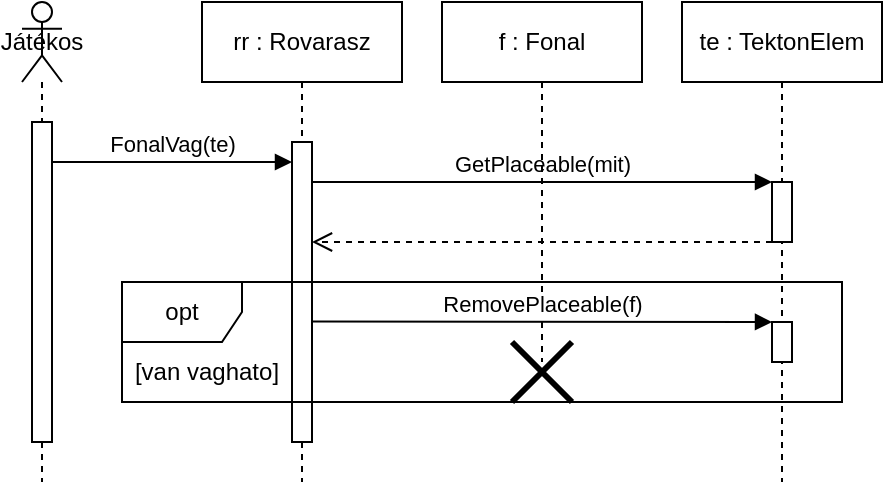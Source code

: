 <mxfile version="26.0.16">
  <diagram name="Page-1" id="jyKlAJJ9NLUasiOqqjGp">
    <mxGraphModel dx="1083" dy="390" grid="1" gridSize="10" guides="1" tooltips="1" connect="1" arrows="1" fold="1" page="0" pageScale="1" pageWidth="850" pageHeight="1100" math="0" shadow="0">
      <root>
        <mxCell id="0" />
        <mxCell id="1" parent="0" />
        <mxCell id="ibCAYDNQj_hkH_2NKTYt-11" value="rr : Rovarasz" style="shape=umlLifeline;perimeter=lifelinePerimeter;whiteSpace=wrap;html=1;container=1;dropTarget=0;collapsible=0;recursiveResize=0;outlineConnect=0;portConstraint=eastwest;newEdgeStyle={&quot;curved&quot;:0,&quot;rounded&quot;:0};" parent="1" vertex="1">
          <mxGeometry x="80" y="160" width="100" height="240" as="geometry" />
        </mxCell>
        <mxCell id="ibCAYDNQj_hkH_2NKTYt-12" value="" style="html=1;points=[[0,0,0,0,5],[0,1,0,0,-5],[1,0,0,0,5],[1,1,0,0,-5]];perimeter=orthogonalPerimeter;outlineConnect=0;targetShapes=umlLifeline;portConstraint=eastwest;newEdgeStyle={&quot;curved&quot;:0,&quot;rounded&quot;:0};" parent="ibCAYDNQj_hkH_2NKTYt-11" vertex="1">
          <mxGeometry x="45" y="70" width="10" height="150" as="geometry" />
        </mxCell>
        <mxCell id="ibCAYDNQj_hkH_2NKTYt-14" value="te : TektonElem" style="shape=umlLifeline;perimeter=lifelinePerimeter;whiteSpace=wrap;html=1;container=1;dropTarget=0;collapsible=0;recursiveResize=0;outlineConnect=0;portConstraint=eastwest;newEdgeStyle={&quot;curved&quot;:0,&quot;rounded&quot;:0};" parent="1" vertex="1">
          <mxGeometry x="320" y="160" width="100" height="240" as="geometry" />
        </mxCell>
        <mxCell id="ibCAYDNQj_hkH_2NKTYt-27" value="" style="html=1;points=[[0,0,0,0,5],[0,1,0,0,-5],[1,0,0,0,5],[1,1,0,0,-5]];perimeter=orthogonalPerimeter;outlineConnect=0;targetShapes=umlLifeline;portConstraint=eastwest;newEdgeStyle={&quot;curved&quot;:0,&quot;rounded&quot;:0};" parent="ibCAYDNQj_hkH_2NKTYt-14" vertex="1">
          <mxGeometry x="45" y="90" width="10" height="30" as="geometry" />
        </mxCell>
        <mxCell id="xirwWgi3ENYtCKgUfGrk-7" value="" style="html=1;points=[[0,0,0,0,5],[0,1,0,0,-5],[1,0,0,0,5],[1,1,0,0,-5]];perimeter=orthogonalPerimeter;outlineConnect=0;targetShapes=umlLifeline;portConstraint=eastwest;newEdgeStyle={&quot;curved&quot;:0,&quot;rounded&quot;:0};" parent="ibCAYDNQj_hkH_2NKTYt-14" vertex="1">
          <mxGeometry x="45" y="160" width="10" height="20" as="geometry" />
        </mxCell>
        <mxCell id="ibCAYDNQj_hkH_2NKTYt-28" value="&lt;div&gt;GetPlaceable(mit)&lt;/div&gt;" style="html=1;verticalAlign=bottom;endArrow=block;curved=0;rounded=0;" parent="1" edge="1">
          <mxGeometry x="-0.001" relative="1" as="geometry">
            <mxPoint x="135" y="250" as="sourcePoint" />
            <mxPoint x="365" y="250" as="targetPoint" />
            <mxPoint as="offset" />
          </mxGeometry>
        </mxCell>
        <mxCell id="ibCAYDNQj_hkH_2NKTYt-33" value="f : Fonal" style="shape=umlLifeline;perimeter=lifelinePerimeter;whiteSpace=wrap;html=1;container=1;dropTarget=0;collapsible=0;recursiveResize=0;outlineConnect=0;portConstraint=eastwest;newEdgeStyle={&quot;curved&quot;:0,&quot;rounded&quot;:0};" parent="1" vertex="1">
          <mxGeometry x="200" y="160" width="100" height="180" as="geometry" />
        </mxCell>
        <mxCell id="ibCAYDNQj_hkH_2NKTYt-50" value="" style="html=1;verticalAlign=bottom;endArrow=open;dashed=1;endSize=8;curved=0;rounded=0;" parent="1" edge="1">
          <mxGeometry relative="1" as="geometry">
            <mxPoint x="365" y="280" as="sourcePoint" />
            <mxPoint x="135" y="280" as="targetPoint" />
          </mxGeometry>
        </mxCell>
        <mxCell id="xirwWgi3ENYtCKgUfGrk-1" value="Játékos" style="shape=umlLifeline;perimeter=lifelinePerimeter;whiteSpace=wrap;html=1;container=1;dropTarget=0;collapsible=0;recursiveResize=0;outlineConnect=0;portConstraint=eastwest;newEdgeStyle={&quot;curved&quot;:0,&quot;rounded&quot;:0};participant=umlActor;" parent="1" vertex="1">
          <mxGeometry x="-10" y="160" width="20" height="240" as="geometry" />
        </mxCell>
        <mxCell id="xirwWgi3ENYtCKgUfGrk-2" value="" style="html=1;points=[[0,0,0,0,5],[0,1,0,0,-5],[1,0,0,0,5],[1,1,0,0,-5]];perimeter=orthogonalPerimeter;outlineConnect=0;targetShapes=umlLifeline;portConstraint=eastwest;newEdgeStyle={&quot;curved&quot;:0,&quot;rounded&quot;:0};" parent="xirwWgi3ENYtCKgUfGrk-1" vertex="1">
          <mxGeometry x="5" y="60" width="10" height="160" as="geometry" />
        </mxCell>
        <mxCell id="xirwWgi3ENYtCKgUfGrk-3" value="FonalVag(te)" style="html=1;verticalAlign=bottom;endArrow=block;curved=0;rounded=0;" parent="1" target="ibCAYDNQj_hkH_2NKTYt-12" edge="1">
          <mxGeometry width="80" relative="1" as="geometry">
            <mxPoint x="5" y="240" as="sourcePoint" />
            <mxPoint x="125" y="240" as="targetPoint" />
          </mxGeometry>
        </mxCell>
        <mxCell id="xirwWgi3ENYtCKgUfGrk-4" value="opt" style="shape=umlFrame;whiteSpace=wrap;html=1;pointerEvents=0;" parent="1" vertex="1">
          <mxGeometry x="40" y="300" width="360" height="60" as="geometry" />
        </mxCell>
        <mxCell id="xirwWgi3ENYtCKgUfGrk-5" value="[van vaghato]" style="text;html=1;align=center;verticalAlign=middle;resizable=0;points=[];autosize=1;strokeColor=none;fillColor=none;" parent="1" vertex="1">
          <mxGeometry x="32" y="330" width="100" height="30" as="geometry" />
        </mxCell>
        <mxCell id="xirwWgi3ENYtCKgUfGrk-6" value="RemovePlaceable(f)" style="html=1;verticalAlign=bottom;endArrow=block;curved=0;rounded=0;" parent="1" target="xirwWgi3ENYtCKgUfGrk-7" edge="1">
          <mxGeometry width="80" relative="1" as="geometry">
            <mxPoint x="135" y="319.71" as="sourcePoint" />
            <mxPoint x="280" y="319.71" as="targetPoint" />
          </mxGeometry>
        </mxCell>
        <mxCell id="ngeLLJktgwUbyakQyxGr-1" value="" style="shape=umlDestroy;whiteSpace=wrap;html=1;strokeWidth=3;targetShapes=umlLifeline;" vertex="1" parent="1">
          <mxGeometry x="235" y="330" width="30" height="30" as="geometry" />
        </mxCell>
      </root>
    </mxGraphModel>
  </diagram>
</mxfile>
